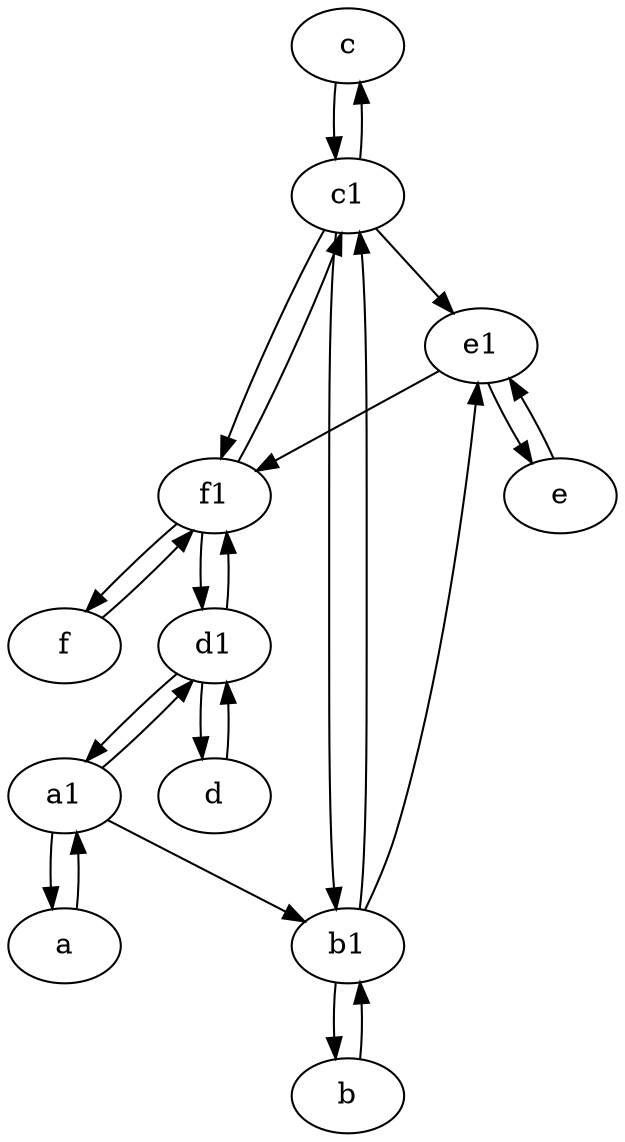 digraph  {
	c [pos="20,10!"];
	a [pos="40,10!"];
	f [pos="15,45!"];
	f1;
	b1 [pos="45,20!"];
	c1 [pos="30,15!"];
	a1 [pos="40,15!"];
	d [pos="20,30!"];
	e1 [pos="25,45!"];
	d1 [pos="25,30!"];
	b [pos="50,20!"];
	e [pos="30,50!"];
	a1 -> d1;
	c1 -> f1;
	a1 -> a;
	a -> a1;
	b1 -> c1;
	b1 -> b;
	c1 -> e1;
	f -> f1;
	b1 -> e1;
	c1 -> c;
	e1 -> e;
	a1 -> b1;
	f1 -> f;
	d1 -> d;
	b -> b1;
	d1 -> a1;
	d1 -> f1;
	f1 -> c1;
	c -> c1;
	c1 -> b1;
	e1 -> f1;
	f1 -> d1;
	e -> e1;
	d -> d1;

	}